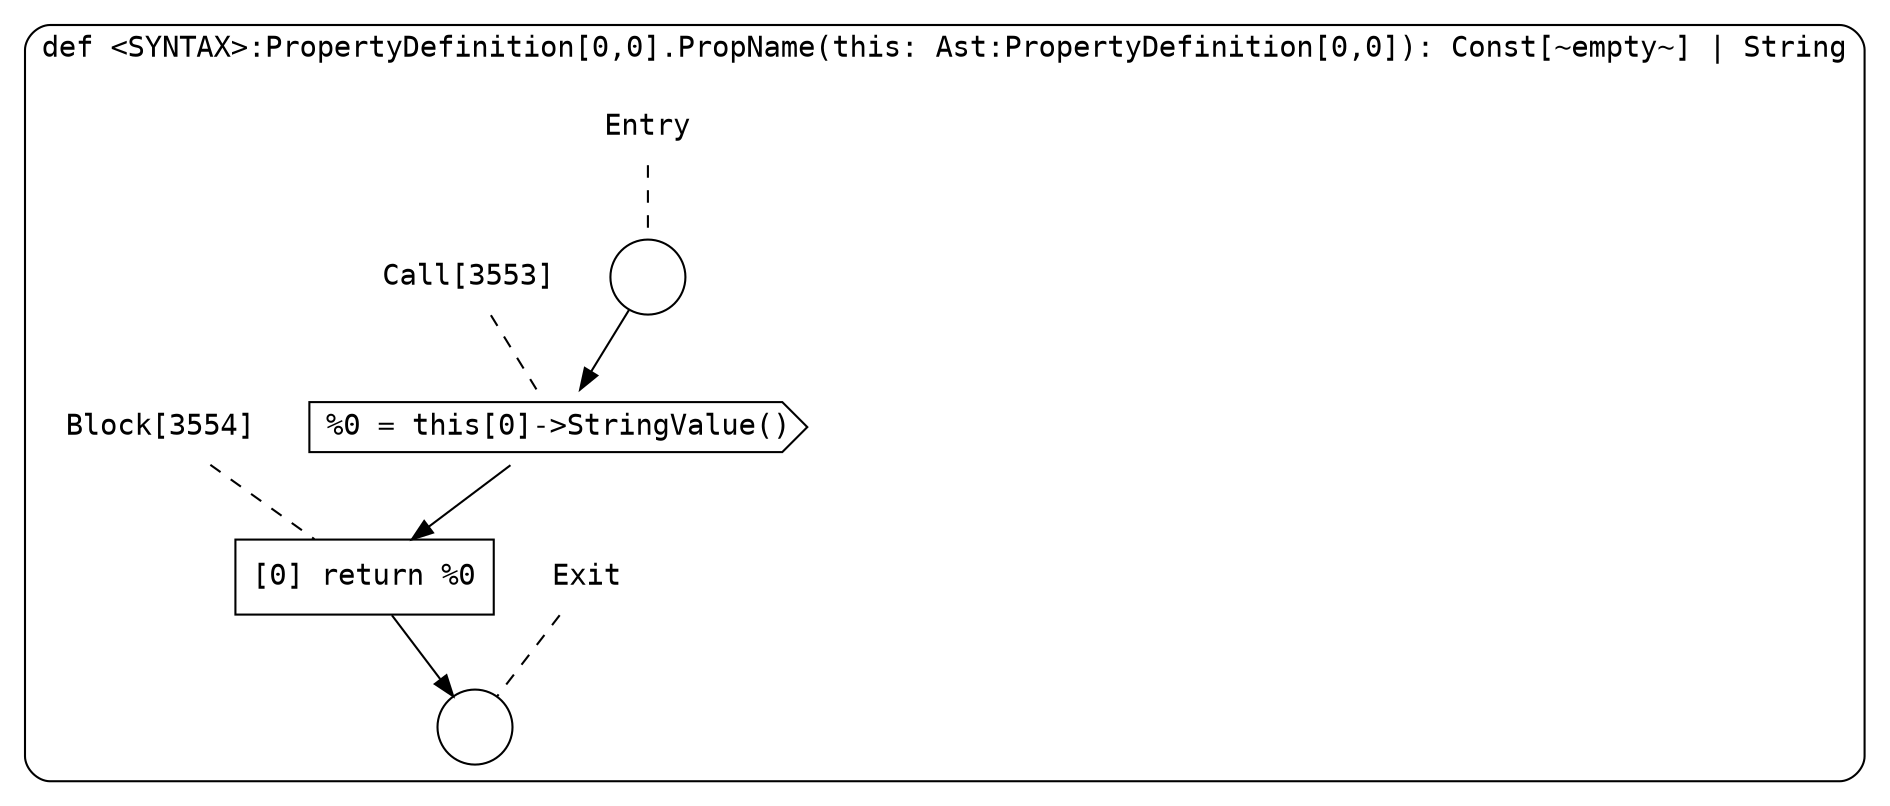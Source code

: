 digraph {
  graph [fontname = "Consolas"]
  node [fontname = "Consolas"]
  edge [fontname = "Consolas"]
  subgraph cluster956 {
    label = "def <SYNTAX>:PropertyDefinition[0,0].PropName(this: Ast:PropertyDefinition[0,0]): Const[~empty~] | String"
    style = rounded
    cluster956_entry_name [shape=none, label=<<font color="black">Entry</font>>]
    cluster956_entry_name -> cluster956_entry [arrowhead=none, color="black", style=dashed]
    cluster956_entry [shape=circle label=" " color="black" fillcolor="white" style=filled]
    cluster956_entry -> node3553 [color="black"]
    cluster956_exit_name [shape=none, label=<<font color="black">Exit</font>>]
    cluster956_exit_name -> cluster956_exit [arrowhead=none, color="black", style=dashed]
    cluster956_exit [shape=circle label=" " color="black" fillcolor="white" style=filled]
    node3553_name [shape=none, label=<<font color="black">Call[3553]</font>>]
    node3553_name -> node3553 [arrowhead=none, color="black", style=dashed]
    node3553 [shape=cds, label=<<font color="black">%0 = this[0]-&gt;StringValue()</font>> color="black" fillcolor="white", style=filled]
    node3553 -> node3554 [color="black"]
    node3554_name [shape=none, label=<<font color="black">Block[3554]</font>>]
    node3554_name -> node3554 [arrowhead=none, color="black", style=dashed]
    node3554 [shape=box, label=<<font color="black">[0] return %0<BR ALIGN="LEFT"/></font>> color="black" fillcolor="white", style=filled]
    node3554 -> cluster956_exit [color="black"]
  }
}